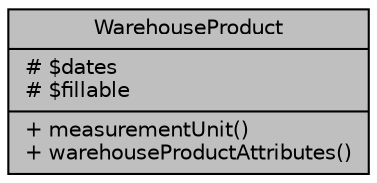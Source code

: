 digraph "WarehouseProduct"
{
 // LATEX_PDF_SIZE
  bgcolor="transparent";
  edge [fontname="Helvetica",fontsize="10",labelfontname="Helvetica",labelfontsize="10"];
  node [fontname="Helvetica",fontsize="10",shape=record];
  Node1 [label="{WarehouseProduct\n|# $dates\l# $fillable\l|+ measurementUnit()\l+ warehouseProductAttributes()\l}",height=0.2,width=0.4,color="black", fillcolor="grey75", style="filled", fontcolor="black",tooltip="Datos de los productos."];
}
